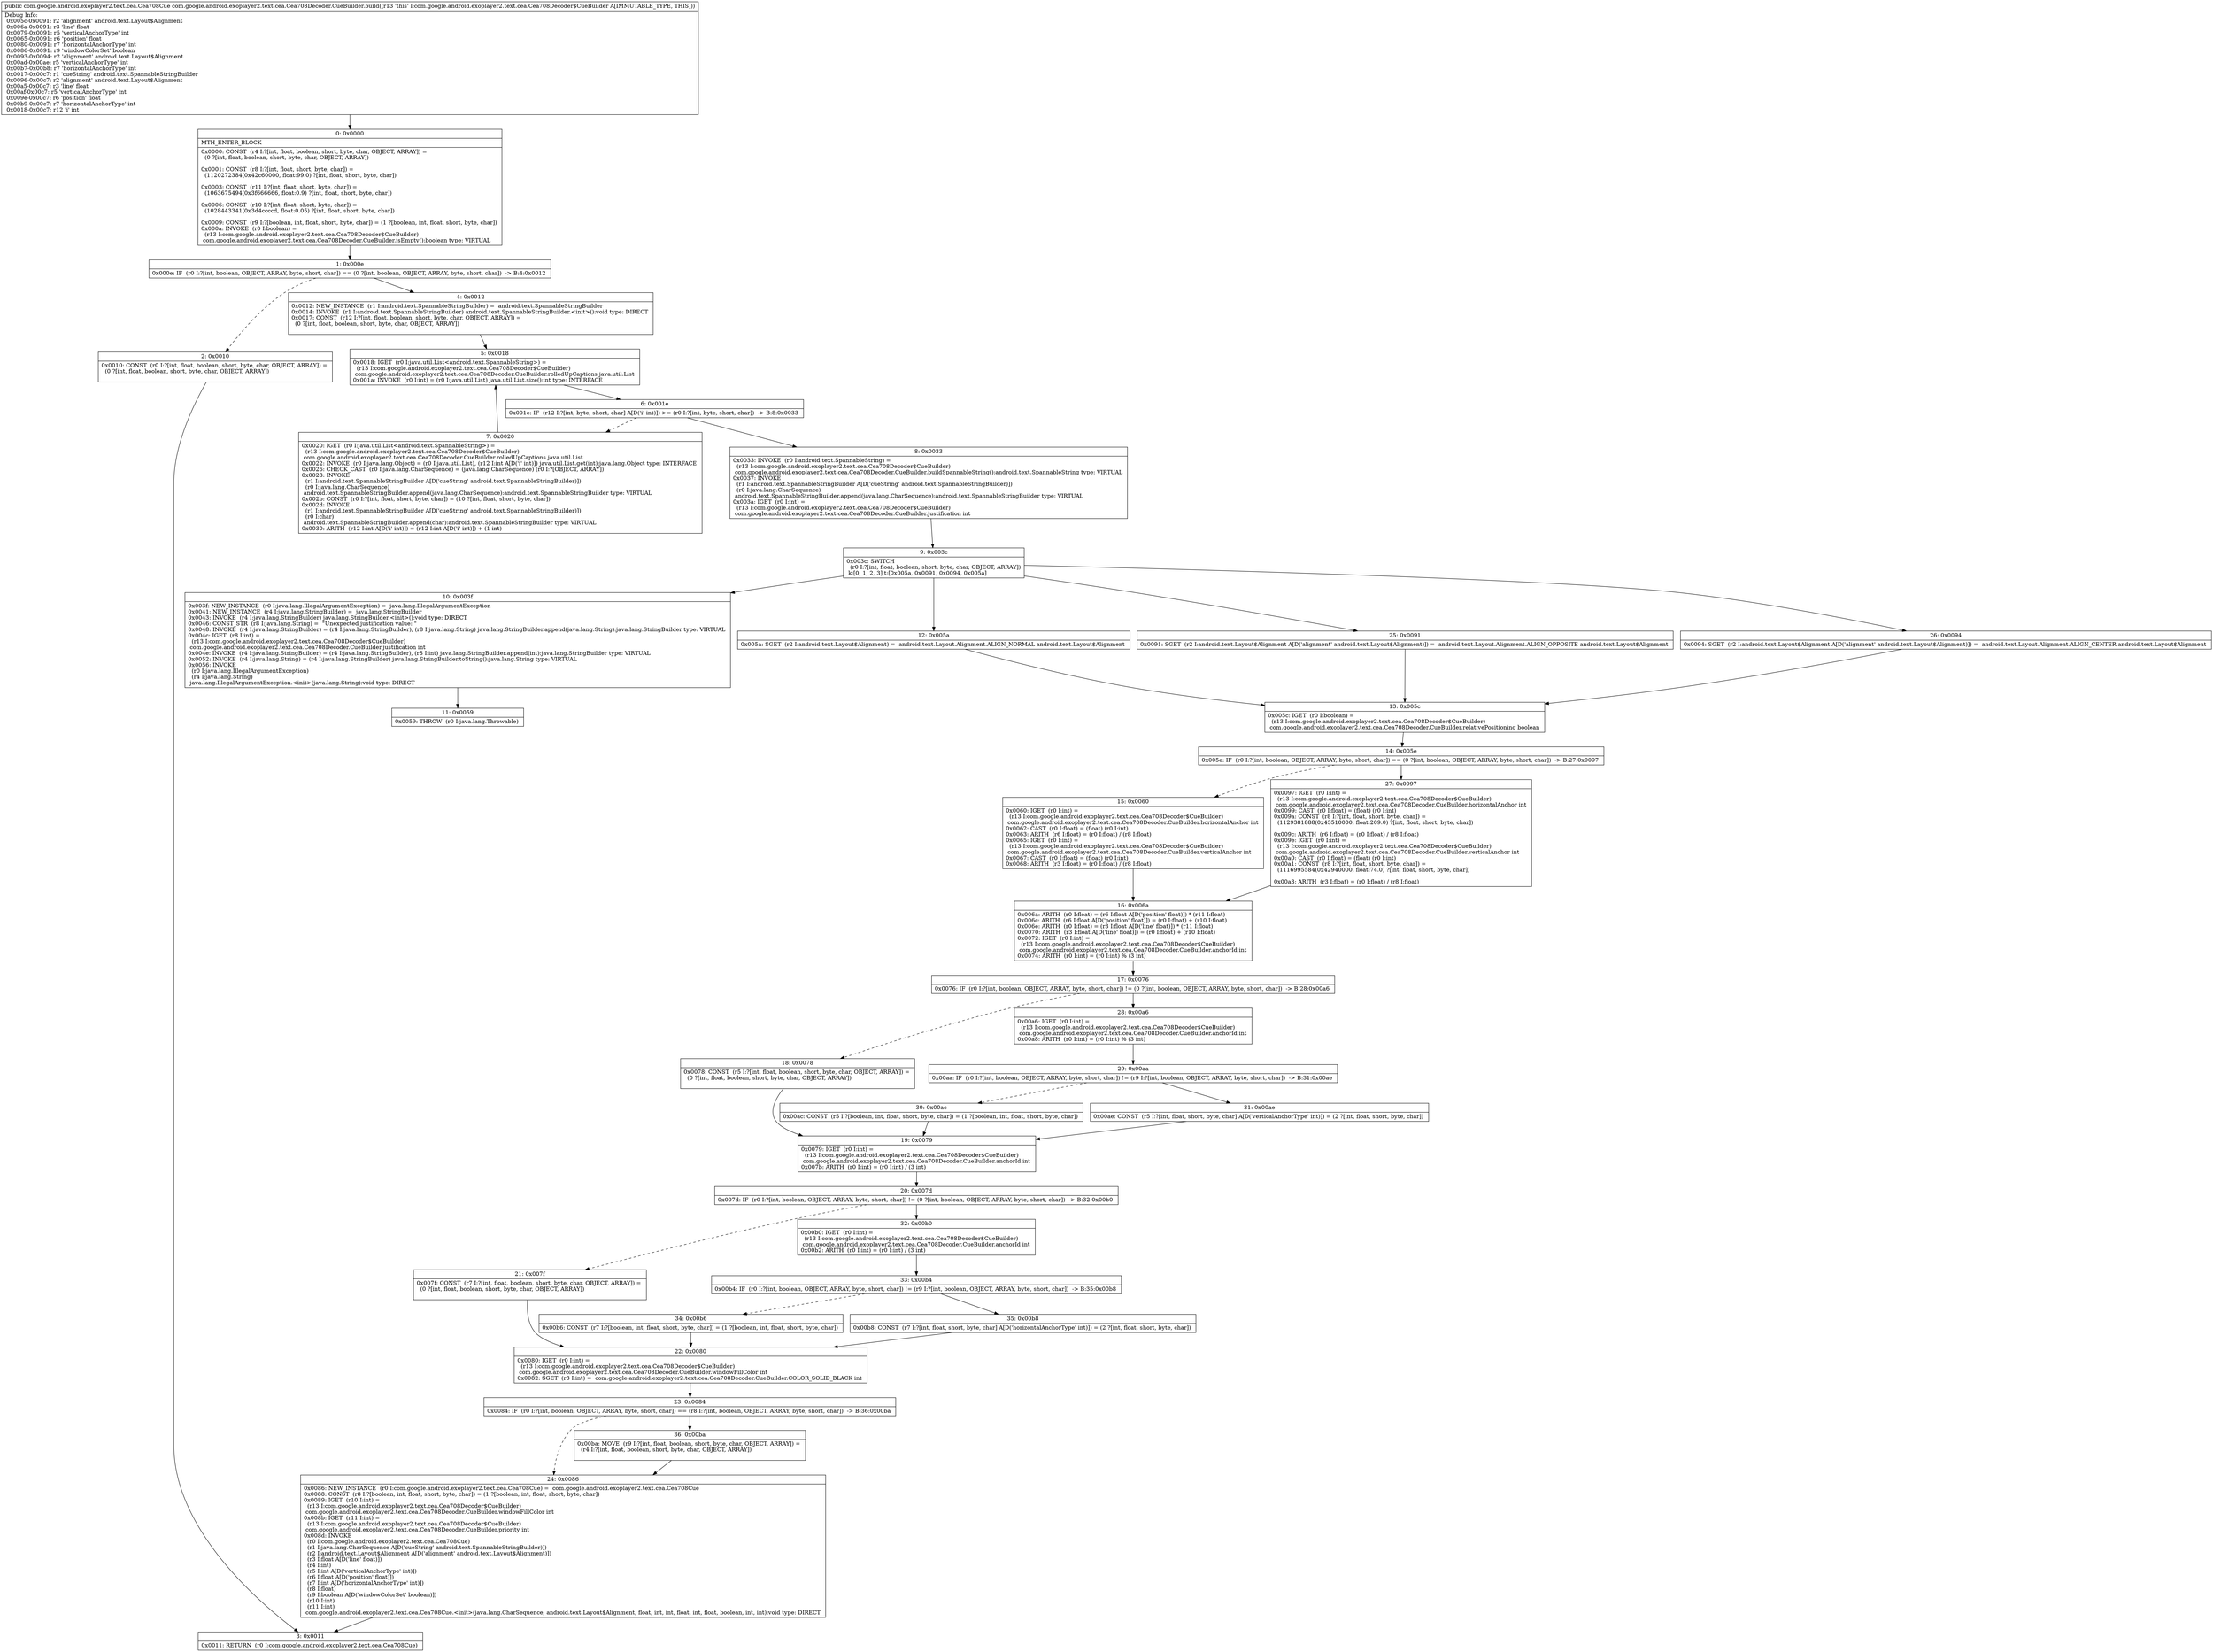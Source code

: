 digraph "CFG forcom.google.android.exoplayer2.text.cea.Cea708Decoder.CueBuilder.build()Lcom\/google\/android\/exoplayer2\/text\/cea\/Cea708Cue;" {
Node_0 [shape=record,label="{0\:\ 0x0000|MTH_ENTER_BLOCK\l|0x0000: CONST  (r4 I:?[int, float, boolean, short, byte, char, OBJECT, ARRAY]) = \l  (0 ?[int, float, boolean, short, byte, char, OBJECT, ARRAY])\l \l0x0001: CONST  (r8 I:?[int, float, short, byte, char]) = \l  (1120272384(0x42c60000, float:99.0) ?[int, float, short, byte, char])\l \l0x0003: CONST  (r11 I:?[int, float, short, byte, char]) = \l  (1063675494(0x3f666666, float:0.9) ?[int, float, short, byte, char])\l \l0x0006: CONST  (r10 I:?[int, float, short, byte, char]) = \l  (1028443341(0x3d4ccccd, float:0.05) ?[int, float, short, byte, char])\l \l0x0009: CONST  (r9 I:?[boolean, int, float, short, byte, char]) = (1 ?[boolean, int, float, short, byte, char]) \l0x000a: INVOKE  (r0 I:boolean) = \l  (r13 I:com.google.android.exoplayer2.text.cea.Cea708Decoder$CueBuilder)\l com.google.android.exoplayer2.text.cea.Cea708Decoder.CueBuilder.isEmpty():boolean type: VIRTUAL \l}"];
Node_1 [shape=record,label="{1\:\ 0x000e|0x000e: IF  (r0 I:?[int, boolean, OBJECT, ARRAY, byte, short, char]) == (0 ?[int, boolean, OBJECT, ARRAY, byte, short, char])  \-\> B:4:0x0012 \l}"];
Node_2 [shape=record,label="{2\:\ 0x0010|0x0010: CONST  (r0 I:?[int, float, boolean, short, byte, char, OBJECT, ARRAY]) = \l  (0 ?[int, float, boolean, short, byte, char, OBJECT, ARRAY])\l \l}"];
Node_3 [shape=record,label="{3\:\ 0x0011|0x0011: RETURN  (r0 I:com.google.android.exoplayer2.text.cea.Cea708Cue) \l}"];
Node_4 [shape=record,label="{4\:\ 0x0012|0x0012: NEW_INSTANCE  (r1 I:android.text.SpannableStringBuilder) =  android.text.SpannableStringBuilder \l0x0014: INVOKE  (r1 I:android.text.SpannableStringBuilder) android.text.SpannableStringBuilder.\<init\>():void type: DIRECT \l0x0017: CONST  (r12 I:?[int, float, boolean, short, byte, char, OBJECT, ARRAY]) = \l  (0 ?[int, float, boolean, short, byte, char, OBJECT, ARRAY])\l \l}"];
Node_5 [shape=record,label="{5\:\ 0x0018|0x0018: IGET  (r0 I:java.util.List\<android.text.SpannableString\>) = \l  (r13 I:com.google.android.exoplayer2.text.cea.Cea708Decoder$CueBuilder)\l com.google.android.exoplayer2.text.cea.Cea708Decoder.CueBuilder.rolledUpCaptions java.util.List \l0x001a: INVOKE  (r0 I:int) = (r0 I:java.util.List) java.util.List.size():int type: INTERFACE \l}"];
Node_6 [shape=record,label="{6\:\ 0x001e|0x001e: IF  (r12 I:?[int, byte, short, char] A[D('i' int)]) \>= (r0 I:?[int, byte, short, char])  \-\> B:8:0x0033 \l}"];
Node_7 [shape=record,label="{7\:\ 0x0020|0x0020: IGET  (r0 I:java.util.List\<android.text.SpannableString\>) = \l  (r13 I:com.google.android.exoplayer2.text.cea.Cea708Decoder$CueBuilder)\l com.google.android.exoplayer2.text.cea.Cea708Decoder.CueBuilder.rolledUpCaptions java.util.List \l0x0022: INVOKE  (r0 I:java.lang.Object) = (r0 I:java.util.List), (r12 I:int A[D('i' int)]) java.util.List.get(int):java.lang.Object type: INTERFACE \l0x0026: CHECK_CAST  (r0 I:java.lang.CharSequence) = (java.lang.CharSequence) (r0 I:?[OBJECT, ARRAY]) \l0x0028: INVOKE  \l  (r1 I:android.text.SpannableStringBuilder A[D('cueString' android.text.SpannableStringBuilder)])\l  (r0 I:java.lang.CharSequence)\l android.text.SpannableStringBuilder.append(java.lang.CharSequence):android.text.SpannableStringBuilder type: VIRTUAL \l0x002b: CONST  (r0 I:?[int, float, short, byte, char]) = (10 ?[int, float, short, byte, char]) \l0x002d: INVOKE  \l  (r1 I:android.text.SpannableStringBuilder A[D('cueString' android.text.SpannableStringBuilder)])\l  (r0 I:char)\l android.text.SpannableStringBuilder.append(char):android.text.SpannableStringBuilder type: VIRTUAL \l0x0030: ARITH  (r12 I:int A[D('i' int)]) = (r12 I:int A[D('i' int)]) + (1 int) \l}"];
Node_8 [shape=record,label="{8\:\ 0x0033|0x0033: INVOKE  (r0 I:android.text.SpannableString) = \l  (r13 I:com.google.android.exoplayer2.text.cea.Cea708Decoder$CueBuilder)\l com.google.android.exoplayer2.text.cea.Cea708Decoder.CueBuilder.buildSpannableString():android.text.SpannableString type: VIRTUAL \l0x0037: INVOKE  \l  (r1 I:android.text.SpannableStringBuilder A[D('cueString' android.text.SpannableStringBuilder)])\l  (r0 I:java.lang.CharSequence)\l android.text.SpannableStringBuilder.append(java.lang.CharSequence):android.text.SpannableStringBuilder type: VIRTUAL \l0x003a: IGET  (r0 I:int) = \l  (r13 I:com.google.android.exoplayer2.text.cea.Cea708Decoder$CueBuilder)\l com.google.android.exoplayer2.text.cea.Cea708Decoder.CueBuilder.justification int \l}"];
Node_9 [shape=record,label="{9\:\ 0x003c|0x003c: SWITCH  \l  (r0 I:?[int, float, boolean, short, byte, char, OBJECT, ARRAY])\l k:[0, 1, 2, 3] t:[0x005a, 0x0091, 0x0094, 0x005a] \l}"];
Node_10 [shape=record,label="{10\:\ 0x003f|0x003f: NEW_INSTANCE  (r0 I:java.lang.IllegalArgumentException) =  java.lang.IllegalArgumentException \l0x0041: NEW_INSTANCE  (r4 I:java.lang.StringBuilder) =  java.lang.StringBuilder \l0x0043: INVOKE  (r4 I:java.lang.StringBuilder) java.lang.StringBuilder.\<init\>():void type: DIRECT \l0x0046: CONST_STR  (r8 I:java.lang.String) =  \"Unexpected justification value: \" \l0x0048: INVOKE  (r4 I:java.lang.StringBuilder) = (r4 I:java.lang.StringBuilder), (r8 I:java.lang.String) java.lang.StringBuilder.append(java.lang.String):java.lang.StringBuilder type: VIRTUAL \l0x004c: IGET  (r8 I:int) = \l  (r13 I:com.google.android.exoplayer2.text.cea.Cea708Decoder$CueBuilder)\l com.google.android.exoplayer2.text.cea.Cea708Decoder.CueBuilder.justification int \l0x004e: INVOKE  (r4 I:java.lang.StringBuilder) = (r4 I:java.lang.StringBuilder), (r8 I:int) java.lang.StringBuilder.append(int):java.lang.StringBuilder type: VIRTUAL \l0x0052: INVOKE  (r4 I:java.lang.String) = (r4 I:java.lang.StringBuilder) java.lang.StringBuilder.toString():java.lang.String type: VIRTUAL \l0x0056: INVOKE  \l  (r0 I:java.lang.IllegalArgumentException)\l  (r4 I:java.lang.String)\l java.lang.IllegalArgumentException.\<init\>(java.lang.String):void type: DIRECT \l}"];
Node_11 [shape=record,label="{11\:\ 0x0059|0x0059: THROW  (r0 I:java.lang.Throwable) \l}"];
Node_12 [shape=record,label="{12\:\ 0x005a|0x005a: SGET  (r2 I:android.text.Layout$Alignment) =  android.text.Layout.Alignment.ALIGN_NORMAL android.text.Layout$Alignment \l}"];
Node_13 [shape=record,label="{13\:\ 0x005c|0x005c: IGET  (r0 I:boolean) = \l  (r13 I:com.google.android.exoplayer2.text.cea.Cea708Decoder$CueBuilder)\l com.google.android.exoplayer2.text.cea.Cea708Decoder.CueBuilder.relativePositioning boolean \l}"];
Node_14 [shape=record,label="{14\:\ 0x005e|0x005e: IF  (r0 I:?[int, boolean, OBJECT, ARRAY, byte, short, char]) == (0 ?[int, boolean, OBJECT, ARRAY, byte, short, char])  \-\> B:27:0x0097 \l}"];
Node_15 [shape=record,label="{15\:\ 0x0060|0x0060: IGET  (r0 I:int) = \l  (r13 I:com.google.android.exoplayer2.text.cea.Cea708Decoder$CueBuilder)\l com.google.android.exoplayer2.text.cea.Cea708Decoder.CueBuilder.horizontalAnchor int \l0x0062: CAST  (r0 I:float) = (float) (r0 I:int) \l0x0063: ARITH  (r6 I:float) = (r0 I:float) \/ (r8 I:float) \l0x0065: IGET  (r0 I:int) = \l  (r13 I:com.google.android.exoplayer2.text.cea.Cea708Decoder$CueBuilder)\l com.google.android.exoplayer2.text.cea.Cea708Decoder.CueBuilder.verticalAnchor int \l0x0067: CAST  (r0 I:float) = (float) (r0 I:int) \l0x0068: ARITH  (r3 I:float) = (r0 I:float) \/ (r8 I:float) \l}"];
Node_16 [shape=record,label="{16\:\ 0x006a|0x006a: ARITH  (r0 I:float) = (r6 I:float A[D('position' float)]) * (r11 I:float) \l0x006c: ARITH  (r6 I:float A[D('position' float)]) = (r0 I:float) + (r10 I:float) \l0x006e: ARITH  (r0 I:float) = (r3 I:float A[D('line' float)]) * (r11 I:float) \l0x0070: ARITH  (r3 I:float A[D('line' float)]) = (r0 I:float) + (r10 I:float) \l0x0072: IGET  (r0 I:int) = \l  (r13 I:com.google.android.exoplayer2.text.cea.Cea708Decoder$CueBuilder)\l com.google.android.exoplayer2.text.cea.Cea708Decoder.CueBuilder.anchorId int \l0x0074: ARITH  (r0 I:int) = (r0 I:int) % (3 int) \l}"];
Node_17 [shape=record,label="{17\:\ 0x0076|0x0076: IF  (r0 I:?[int, boolean, OBJECT, ARRAY, byte, short, char]) != (0 ?[int, boolean, OBJECT, ARRAY, byte, short, char])  \-\> B:28:0x00a6 \l}"];
Node_18 [shape=record,label="{18\:\ 0x0078|0x0078: CONST  (r5 I:?[int, float, boolean, short, byte, char, OBJECT, ARRAY]) = \l  (0 ?[int, float, boolean, short, byte, char, OBJECT, ARRAY])\l \l}"];
Node_19 [shape=record,label="{19\:\ 0x0079|0x0079: IGET  (r0 I:int) = \l  (r13 I:com.google.android.exoplayer2.text.cea.Cea708Decoder$CueBuilder)\l com.google.android.exoplayer2.text.cea.Cea708Decoder.CueBuilder.anchorId int \l0x007b: ARITH  (r0 I:int) = (r0 I:int) \/ (3 int) \l}"];
Node_20 [shape=record,label="{20\:\ 0x007d|0x007d: IF  (r0 I:?[int, boolean, OBJECT, ARRAY, byte, short, char]) != (0 ?[int, boolean, OBJECT, ARRAY, byte, short, char])  \-\> B:32:0x00b0 \l}"];
Node_21 [shape=record,label="{21\:\ 0x007f|0x007f: CONST  (r7 I:?[int, float, boolean, short, byte, char, OBJECT, ARRAY]) = \l  (0 ?[int, float, boolean, short, byte, char, OBJECT, ARRAY])\l \l}"];
Node_22 [shape=record,label="{22\:\ 0x0080|0x0080: IGET  (r0 I:int) = \l  (r13 I:com.google.android.exoplayer2.text.cea.Cea708Decoder$CueBuilder)\l com.google.android.exoplayer2.text.cea.Cea708Decoder.CueBuilder.windowFillColor int \l0x0082: SGET  (r8 I:int) =  com.google.android.exoplayer2.text.cea.Cea708Decoder.CueBuilder.COLOR_SOLID_BLACK int \l}"];
Node_23 [shape=record,label="{23\:\ 0x0084|0x0084: IF  (r0 I:?[int, boolean, OBJECT, ARRAY, byte, short, char]) == (r8 I:?[int, boolean, OBJECT, ARRAY, byte, short, char])  \-\> B:36:0x00ba \l}"];
Node_24 [shape=record,label="{24\:\ 0x0086|0x0086: NEW_INSTANCE  (r0 I:com.google.android.exoplayer2.text.cea.Cea708Cue) =  com.google.android.exoplayer2.text.cea.Cea708Cue \l0x0088: CONST  (r8 I:?[boolean, int, float, short, byte, char]) = (1 ?[boolean, int, float, short, byte, char]) \l0x0089: IGET  (r10 I:int) = \l  (r13 I:com.google.android.exoplayer2.text.cea.Cea708Decoder$CueBuilder)\l com.google.android.exoplayer2.text.cea.Cea708Decoder.CueBuilder.windowFillColor int \l0x008b: IGET  (r11 I:int) = \l  (r13 I:com.google.android.exoplayer2.text.cea.Cea708Decoder$CueBuilder)\l com.google.android.exoplayer2.text.cea.Cea708Decoder.CueBuilder.priority int \l0x008d: INVOKE  \l  (r0 I:com.google.android.exoplayer2.text.cea.Cea708Cue)\l  (r1 I:java.lang.CharSequence A[D('cueString' android.text.SpannableStringBuilder)])\l  (r2 I:android.text.Layout$Alignment A[D('alignment' android.text.Layout$Alignment)])\l  (r3 I:float A[D('line' float)])\l  (r4 I:int)\l  (r5 I:int A[D('verticalAnchorType' int)])\l  (r6 I:float A[D('position' float)])\l  (r7 I:int A[D('horizontalAnchorType' int)])\l  (r8 I:float)\l  (r9 I:boolean A[D('windowColorSet' boolean)])\l  (r10 I:int)\l  (r11 I:int)\l com.google.android.exoplayer2.text.cea.Cea708Cue.\<init\>(java.lang.CharSequence, android.text.Layout$Alignment, float, int, int, float, int, float, boolean, int, int):void type: DIRECT \l}"];
Node_25 [shape=record,label="{25\:\ 0x0091|0x0091: SGET  (r2 I:android.text.Layout$Alignment A[D('alignment' android.text.Layout$Alignment)]) =  android.text.Layout.Alignment.ALIGN_OPPOSITE android.text.Layout$Alignment \l}"];
Node_26 [shape=record,label="{26\:\ 0x0094|0x0094: SGET  (r2 I:android.text.Layout$Alignment A[D('alignment' android.text.Layout$Alignment)]) =  android.text.Layout.Alignment.ALIGN_CENTER android.text.Layout$Alignment \l}"];
Node_27 [shape=record,label="{27\:\ 0x0097|0x0097: IGET  (r0 I:int) = \l  (r13 I:com.google.android.exoplayer2.text.cea.Cea708Decoder$CueBuilder)\l com.google.android.exoplayer2.text.cea.Cea708Decoder.CueBuilder.horizontalAnchor int \l0x0099: CAST  (r0 I:float) = (float) (r0 I:int) \l0x009a: CONST  (r8 I:?[int, float, short, byte, char]) = \l  (1129381888(0x43510000, float:209.0) ?[int, float, short, byte, char])\l \l0x009c: ARITH  (r6 I:float) = (r0 I:float) \/ (r8 I:float) \l0x009e: IGET  (r0 I:int) = \l  (r13 I:com.google.android.exoplayer2.text.cea.Cea708Decoder$CueBuilder)\l com.google.android.exoplayer2.text.cea.Cea708Decoder.CueBuilder.verticalAnchor int \l0x00a0: CAST  (r0 I:float) = (float) (r0 I:int) \l0x00a1: CONST  (r8 I:?[int, float, short, byte, char]) = \l  (1116995584(0x42940000, float:74.0) ?[int, float, short, byte, char])\l \l0x00a3: ARITH  (r3 I:float) = (r0 I:float) \/ (r8 I:float) \l}"];
Node_28 [shape=record,label="{28\:\ 0x00a6|0x00a6: IGET  (r0 I:int) = \l  (r13 I:com.google.android.exoplayer2.text.cea.Cea708Decoder$CueBuilder)\l com.google.android.exoplayer2.text.cea.Cea708Decoder.CueBuilder.anchorId int \l0x00a8: ARITH  (r0 I:int) = (r0 I:int) % (3 int) \l}"];
Node_29 [shape=record,label="{29\:\ 0x00aa|0x00aa: IF  (r0 I:?[int, boolean, OBJECT, ARRAY, byte, short, char]) != (r9 I:?[int, boolean, OBJECT, ARRAY, byte, short, char])  \-\> B:31:0x00ae \l}"];
Node_30 [shape=record,label="{30\:\ 0x00ac|0x00ac: CONST  (r5 I:?[boolean, int, float, short, byte, char]) = (1 ?[boolean, int, float, short, byte, char]) \l}"];
Node_31 [shape=record,label="{31\:\ 0x00ae|0x00ae: CONST  (r5 I:?[int, float, short, byte, char] A[D('verticalAnchorType' int)]) = (2 ?[int, float, short, byte, char]) \l}"];
Node_32 [shape=record,label="{32\:\ 0x00b0|0x00b0: IGET  (r0 I:int) = \l  (r13 I:com.google.android.exoplayer2.text.cea.Cea708Decoder$CueBuilder)\l com.google.android.exoplayer2.text.cea.Cea708Decoder.CueBuilder.anchorId int \l0x00b2: ARITH  (r0 I:int) = (r0 I:int) \/ (3 int) \l}"];
Node_33 [shape=record,label="{33\:\ 0x00b4|0x00b4: IF  (r0 I:?[int, boolean, OBJECT, ARRAY, byte, short, char]) != (r9 I:?[int, boolean, OBJECT, ARRAY, byte, short, char])  \-\> B:35:0x00b8 \l}"];
Node_34 [shape=record,label="{34\:\ 0x00b6|0x00b6: CONST  (r7 I:?[boolean, int, float, short, byte, char]) = (1 ?[boolean, int, float, short, byte, char]) \l}"];
Node_35 [shape=record,label="{35\:\ 0x00b8|0x00b8: CONST  (r7 I:?[int, float, short, byte, char] A[D('horizontalAnchorType' int)]) = (2 ?[int, float, short, byte, char]) \l}"];
Node_36 [shape=record,label="{36\:\ 0x00ba|0x00ba: MOVE  (r9 I:?[int, float, boolean, short, byte, char, OBJECT, ARRAY]) = \l  (r4 I:?[int, float, boolean, short, byte, char, OBJECT, ARRAY])\l \l}"];
MethodNode[shape=record,label="{public com.google.android.exoplayer2.text.cea.Cea708Cue com.google.android.exoplayer2.text.cea.Cea708Decoder.CueBuilder.build((r13 'this' I:com.google.android.exoplayer2.text.cea.Cea708Decoder$CueBuilder A[IMMUTABLE_TYPE, THIS]))  | Debug Info:\l  0x005c\-0x0091: r2 'alignment' android.text.Layout$Alignment\l  0x006a\-0x0091: r3 'line' float\l  0x0079\-0x0091: r5 'verticalAnchorType' int\l  0x0065\-0x0091: r6 'position' float\l  0x0080\-0x0091: r7 'horizontalAnchorType' int\l  0x0086\-0x0091: r9 'windowColorSet' boolean\l  0x0093\-0x0094: r2 'alignment' android.text.Layout$Alignment\l  0x00ad\-0x00ae: r5 'verticalAnchorType' int\l  0x00b7\-0x00b8: r7 'horizontalAnchorType' int\l  0x0017\-0x00c7: r1 'cueString' android.text.SpannableStringBuilder\l  0x0096\-0x00c7: r2 'alignment' android.text.Layout$Alignment\l  0x00a5\-0x00c7: r3 'line' float\l  0x00af\-0x00c7: r5 'verticalAnchorType' int\l  0x009e\-0x00c7: r6 'position' float\l  0x00b9\-0x00c7: r7 'horizontalAnchorType' int\l  0x0018\-0x00c7: r12 'i' int\l}"];
MethodNode -> Node_0;
Node_0 -> Node_1;
Node_1 -> Node_2[style=dashed];
Node_1 -> Node_4;
Node_2 -> Node_3;
Node_4 -> Node_5;
Node_5 -> Node_6;
Node_6 -> Node_7[style=dashed];
Node_6 -> Node_8;
Node_7 -> Node_5;
Node_8 -> Node_9;
Node_9 -> Node_10;
Node_9 -> Node_12;
Node_9 -> Node_25;
Node_9 -> Node_26;
Node_10 -> Node_11;
Node_12 -> Node_13;
Node_13 -> Node_14;
Node_14 -> Node_15[style=dashed];
Node_14 -> Node_27;
Node_15 -> Node_16;
Node_16 -> Node_17;
Node_17 -> Node_18[style=dashed];
Node_17 -> Node_28;
Node_18 -> Node_19;
Node_19 -> Node_20;
Node_20 -> Node_21[style=dashed];
Node_20 -> Node_32;
Node_21 -> Node_22;
Node_22 -> Node_23;
Node_23 -> Node_24[style=dashed];
Node_23 -> Node_36;
Node_24 -> Node_3;
Node_25 -> Node_13;
Node_26 -> Node_13;
Node_27 -> Node_16;
Node_28 -> Node_29;
Node_29 -> Node_30[style=dashed];
Node_29 -> Node_31;
Node_30 -> Node_19;
Node_31 -> Node_19;
Node_32 -> Node_33;
Node_33 -> Node_34[style=dashed];
Node_33 -> Node_35;
Node_34 -> Node_22;
Node_35 -> Node_22;
Node_36 -> Node_24;
}

